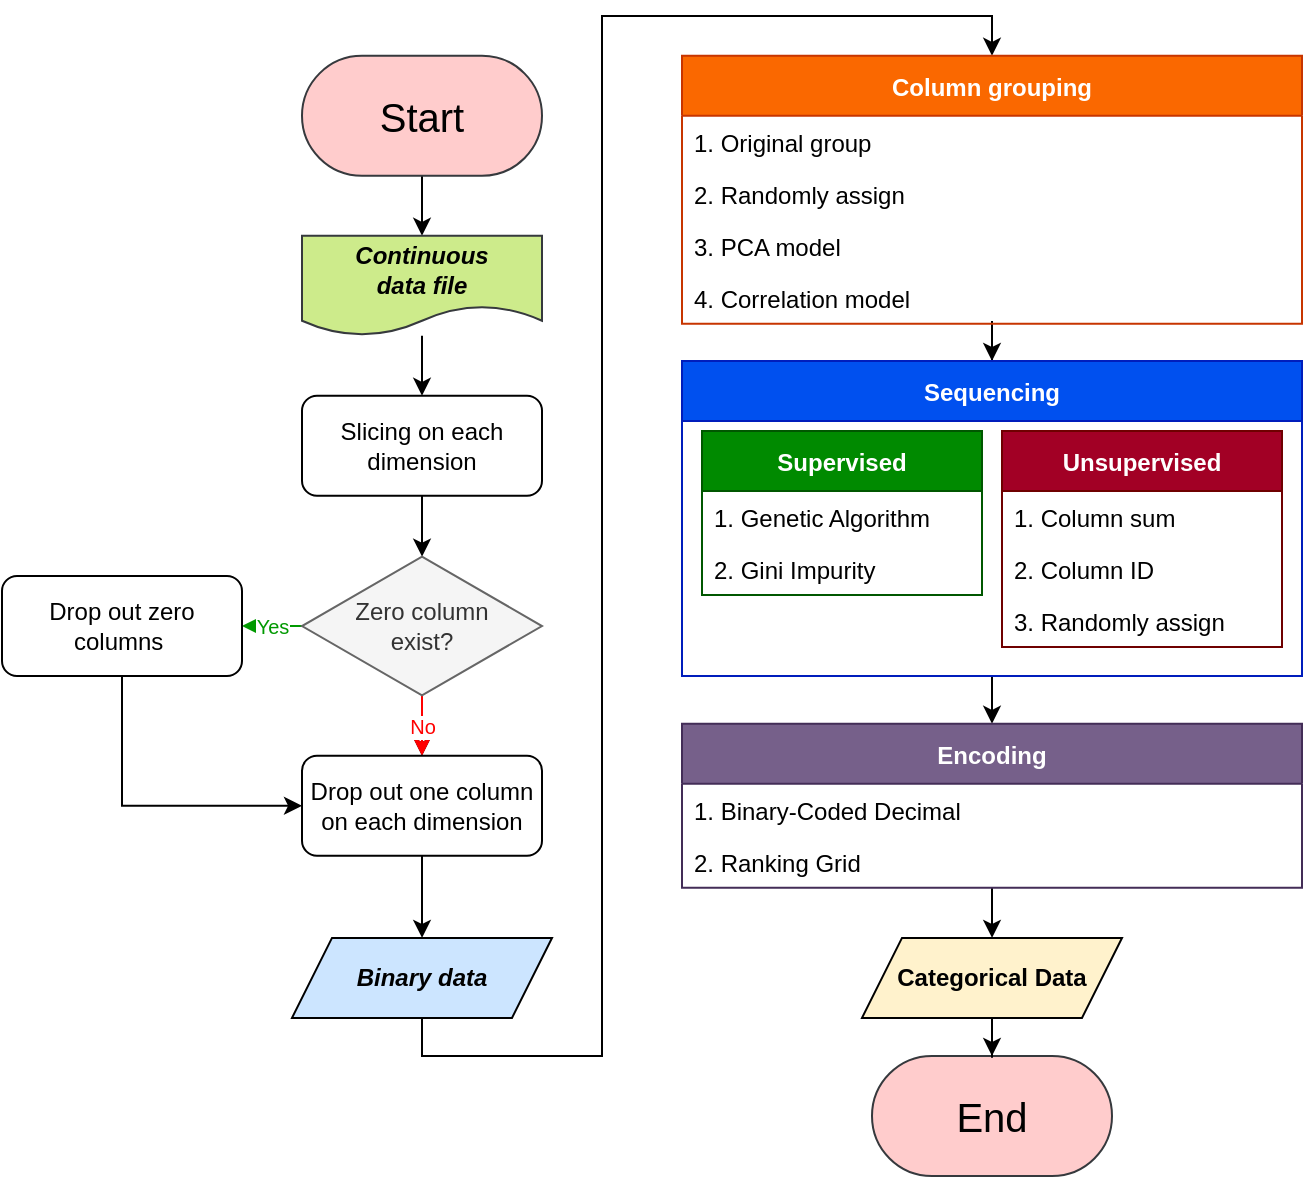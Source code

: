 <mxfile version="20.3.3" type="device"><diagram id="C5RBs43oDa-KdzZeNtuy" name="Page-1"><mxGraphModel dx="890" dy="754" grid="1" gridSize="10" guides="1" tooltips="1" connect="1" arrows="1" fold="1" page="1" pageScale="1" pageWidth="827" pageHeight="1169" math="0" shadow="0"><root><mxCell id="WIyWlLk6GJQsqaUBKTNV-0"/><mxCell id="WIyWlLk6GJQsqaUBKTNV-1" parent="WIyWlLk6GJQsqaUBKTNV-0"/><mxCell id="LXW2Xorpcq6iWWIyBUDd-0" value="End" style="rounded=1;whiteSpace=wrap;html=1;arcSize=50;fontSize=20;fillColor=#ffcccc;strokeColor=#36393d;fontStyle=0" parent="WIyWlLk6GJQsqaUBKTNV-1" vertex="1"><mxGeometry x="455" y="540.0" width="120" height="60" as="geometry"/></mxCell><mxCell id="LXW2Xorpcq6iWWIyBUDd-41" value="" style="edgeStyle=orthogonalEdgeStyle;rounded=0;orthogonalLoop=1;jettySize=auto;html=1;entryX=0.5;entryY=0;entryDx=0;entryDy=0;" parent="WIyWlLk6GJQsqaUBKTNV-1" source="LXW2Xorpcq6iWWIyBUDd-7" target="LXW2Xorpcq6iWWIyBUDd-9" edge="1"><mxGeometry relative="1" as="geometry"/></mxCell><mxCell id="LXW2Xorpcq6iWWIyBUDd-7" value="Start" style="rounded=1;whiteSpace=wrap;html=1;arcSize=50;fontSize=20;fillColor=#ffcccc;strokeColor=#36393d;fontStyle=0" parent="WIyWlLk6GJQsqaUBKTNV-1" vertex="1"><mxGeometry x="170" y="39.88" width="120" height="60" as="geometry"/></mxCell><mxCell id="LXW2Xorpcq6iWWIyBUDd-42" style="edgeStyle=orthogonalEdgeStyle;rounded=0;orthogonalLoop=1;jettySize=auto;html=1;" parent="WIyWlLk6GJQsqaUBKTNV-1" source="LXW2Xorpcq6iWWIyBUDd-9" target="LXW2Xorpcq6iWWIyBUDd-10" edge="1"><mxGeometry relative="1" as="geometry"/></mxCell><mxCell id="LXW2Xorpcq6iWWIyBUDd-9" value="&lt;span style=&quot;font-family: &amp;#34;helvetica&amp;#34;&quot;&gt;Continuous &lt;br&gt;data file&lt;/span&gt;" style="shape=document;whiteSpace=wrap;html=1;boundedLbl=1;fillColor=#cdeb8b;strokeColor=#36393d;fontStyle=3" parent="WIyWlLk6GJQsqaUBKTNV-1" vertex="1"><mxGeometry x="170" y="129.88" width="120" height="50" as="geometry"/></mxCell><mxCell id="Igf9s9R7HYdhKMi6ysMm-0" value="" style="edgeStyle=orthogonalEdgeStyle;rounded=0;orthogonalLoop=1;jettySize=auto;html=1;startArrow=none;" edge="1" parent="WIyWlLk6GJQsqaUBKTNV-1" source="LXW2Xorpcq6iWWIyBUDd-13" target="LXW2Xorpcq6iWWIyBUDd-14"><mxGeometry relative="1" as="geometry"/></mxCell><mxCell id="Igf9s9R7HYdhKMi6ysMm-3" style="edgeStyle=orthogonalEdgeStyle;rounded=0;orthogonalLoop=1;jettySize=auto;html=1;exitX=0.5;exitY=1;exitDx=0;exitDy=0;entryX=0.5;entryY=0;entryDx=0;entryDy=0;" edge="1" parent="WIyWlLk6GJQsqaUBKTNV-1" source="LXW2Xorpcq6iWWIyBUDd-10" target="LXW2Xorpcq6iWWIyBUDd-13"><mxGeometry relative="1" as="geometry"/></mxCell><mxCell id="LXW2Xorpcq6iWWIyBUDd-10" value="Slicing on each dimension" style="rounded=1;whiteSpace=wrap;html=1;fontSize=12;glass=0;strokeWidth=1;shadow=0;" parent="WIyWlLk6GJQsqaUBKTNV-1" vertex="1"><mxGeometry x="170" y="209.88" width="120" height="50" as="geometry"/></mxCell><mxCell id="LXW2Xorpcq6iWWIyBUDd-48" style="edgeStyle=orthogonalEdgeStyle;rounded=0;orthogonalLoop=1;jettySize=auto;html=1;entryX=0.5;entryY=0;entryDx=0;entryDy=0;" parent="WIyWlLk6GJQsqaUBKTNV-1" source="LXW2Xorpcq6iWWIyBUDd-11" target="LXW2Xorpcq6iWWIyBUDd-28" edge="1"><mxGeometry relative="1" as="geometry"><mxPoint x="140.0" y="-40.12" as="targetPoint"/><Array as="points"><mxPoint x="230" y="540"/><mxPoint x="320" y="540"/><mxPoint x="320" y="20"/><mxPoint x="515" y="20"/></Array></mxGeometry></mxCell><mxCell id="LXW2Xorpcq6iWWIyBUDd-11" value="Binary data" style="shape=parallelogram;perimeter=parallelogramPerimeter;whiteSpace=wrap;html=1;fixedSize=1;fillColor=#cce5ff;fontStyle=3" parent="WIyWlLk6GJQsqaUBKTNV-1" vertex="1"><mxGeometry x="165" y="480.94" width="130" height="40" as="geometry"/></mxCell><mxCell id="LXW2Xorpcq6iWWIyBUDd-16" value="No" style="edgeStyle=orthogonalEdgeStyle;rounded=0;orthogonalLoop=1;jettySize=auto;html=1;fontSize=10;strokeColor=#FF0000;fontColor=#FF0000;" parent="WIyWlLk6GJQsqaUBKTNV-1" source="LXW2Xorpcq6iWWIyBUDd-13" target="LXW2Xorpcq6iWWIyBUDd-14" edge="1"><mxGeometry relative="1" as="geometry"/></mxCell><mxCell id="LXW2Xorpcq6iWWIyBUDd-47" value="Yes" style="edgeStyle=orthogonalEdgeStyle;rounded=0;orthogonalLoop=1;jettySize=auto;html=1;fontSize=10;fontColor=#009900;strokeColor=#009900;" parent="WIyWlLk6GJQsqaUBKTNV-1" source="LXW2Xorpcq6iWWIyBUDd-13" target="LXW2Xorpcq6iWWIyBUDd-17" edge="1"><mxGeometry relative="1" as="geometry"/></mxCell><mxCell id="Igf9s9R7HYdhKMi6ysMm-1" value="" style="edgeStyle=orthogonalEdgeStyle;rounded=0;orthogonalLoop=1;jettySize=auto;html=1;" edge="1" parent="WIyWlLk6GJQsqaUBKTNV-1" source="LXW2Xorpcq6iWWIyBUDd-14" target="LXW2Xorpcq6iWWIyBUDd-11"><mxGeometry relative="1" as="geometry"/></mxCell><mxCell id="LXW2Xorpcq6iWWIyBUDd-14" value="Drop out one column on each dimension" style="rounded=1;whiteSpace=wrap;html=1;fontSize=12;glass=0;strokeWidth=1;shadow=0;" parent="WIyWlLk6GJQsqaUBKTNV-1" vertex="1"><mxGeometry x="170" y="389.88" width="120" height="50" as="geometry"/></mxCell><mxCell id="Igf9s9R7HYdhKMi6ysMm-4" style="edgeStyle=orthogonalEdgeStyle;rounded=0;orthogonalLoop=1;jettySize=auto;html=1;exitX=0.5;exitY=1;exitDx=0;exitDy=0;entryX=0;entryY=0.5;entryDx=0;entryDy=0;" edge="1" parent="WIyWlLk6GJQsqaUBKTNV-1" source="LXW2Xorpcq6iWWIyBUDd-17" target="LXW2Xorpcq6iWWIyBUDd-14"><mxGeometry relative="1" as="geometry"/></mxCell><mxCell id="LXW2Xorpcq6iWWIyBUDd-17" value="Drop out zero columns&amp;nbsp;" style="rounded=1;whiteSpace=wrap;html=1;fontSize=12;glass=0;strokeWidth=1;shadow=0;" parent="WIyWlLk6GJQsqaUBKTNV-1" vertex="1"><mxGeometry x="20" y="300" width="120" height="50" as="geometry"/></mxCell><mxCell id="Igf9s9R7HYdhKMi6ysMm-47" style="edgeStyle=orthogonalEdgeStyle;rounded=0;orthogonalLoop=1;jettySize=auto;html=1;" edge="1" parent="WIyWlLk6GJQsqaUBKTNV-1" source="LXW2Xorpcq6iWWIyBUDd-28" target="Igf9s9R7HYdhKMi6ysMm-11"><mxGeometry relative="1" as="geometry"/></mxCell><mxCell id="LXW2Xorpcq6iWWIyBUDd-28" value="Column grouping" style="swimlane;fontStyle=1;childLayout=stackLayout;horizontal=1;startSize=30;horizontalStack=0;resizeParent=1;resizeParentMax=0;resizeLast=0;collapsible=1;marginBottom=0;fillColor=#fa6800;strokeColor=#C73500;fontColor=#FFFFFF;" parent="WIyWlLk6GJQsqaUBKTNV-1" vertex="1"><mxGeometry x="360" y="39.88" width="310" height="134" as="geometry"><mxRectangle x="384" y="20" width="120" height="26" as="alternateBounds"/></mxGeometry></mxCell><mxCell id="LXW2Xorpcq6iWWIyBUDd-29" value="1. Original group" style="text;strokeColor=none;fillColor=none;align=left;verticalAlign=top;spacingLeft=4;spacingRight=4;overflow=hidden;rotatable=0;points=[[0,0.5],[1,0.5]];portConstraint=eastwest;" parent="LXW2Xorpcq6iWWIyBUDd-28" vertex="1"><mxGeometry y="30" width="310" height="26" as="geometry"/></mxCell><mxCell id="LXW2Xorpcq6iWWIyBUDd-30" value="2. Randomly assign" style="text;strokeColor=none;fillColor=none;align=left;verticalAlign=top;spacingLeft=4;spacingRight=4;overflow=hidden;rotatable=0;points=[[0,0.5],[1,0.5]];portConstraint=eastwest;" parent="LXW2Xorpcq6iWWIyBUDd-28" vertex="1"><mxGeometry y="56" width="310" height="26" as="geometry"/></mxCell><mxCell id="LXW2Xorpcq6iWWIyBUDd-40" value="3. PCA model" style="text;strokeColor=none;fillColor=none;align=left;verticalAlign=top;spacingLeft=4;spacingRight=4;overflow=hidden;rotatable=0;points=[[0,0.5],[1,0.5]];portConstraint=eastwest;" parent="LXW2Xorpcq6iWWIyBUDd-28" vertex="1"><mxGeometry y="82" width="310" height="26" as="geometry"/></mxCell><mxCell id="Igf9s9R7HYdhKMi6ysMm-5" value="4. Correlation model" style="text;strokeColor=none;fillColor=none;align=left;verticalAlign=top;spacingLeft=4;spacingRight=4;overflow=hidden;rotatable=0;points=[[0,0.5],[1,0.5]];portConstraint=eastwest;" vertex="1" parent="LXW2Xorpcq6iWWIyBUDd-28"><mxGeometry y="108" width="310" height="26" as="geometry"/></mxCell><mxCell id="LXW2Xorpcq6iWWIyBUDd-73" value="" style="edgeStyle=orthogonalEdgeStyle;rounded=0;orthogonalLoop=1;jettySize=auto;html=1;fontSize=20;" parent="WIyWlLk6GJQsqaUBKTNV-1" source="LXW2Xorpcq6iWWIyBUDd-67" target="LXW2Xorpcq6iWWIyBUDd-0" edge="1"><mxGeometry relative="1" as="geometry"/></mxCell><mxCell id="LXW2Xorpcq6iWWIyBUDd-67" value="&lt;span style=&quot;font-style: normal; text-align: left;&quot;&gt;Categorical Data&lt;/span&gt;" style="shape=parallelogram;perimeter=parallelogramPerimeter;whiteSpace=wrap;html=1;fixedSize=1;fillColor=#fff2cc;fontStyle=3" parent="WIyWlLk6GJQsqaUBKTNV-1" vertex="1"><mxGeometry x="450" y="480.94" width="130" height="40" as="geometry"/></mxCell><mxCell id="LXW2Xorpcq6iWWIyBUDd-13" value="Zero column &lt;br&gt;exist?" style="rhombus;whiteSpace=wrap;html=1;fillColor=#f5f5f5;strokeColor=#666666;fontColor=#333333;" parent="WIyWlLk6GJQsqaUBKTNV-1" vertex="1"><mxGeometry x="170" y="290.32" width="120" height="69.37" as="geometry"/></mxCell><mxCell id="Igf9s9R7HYdhKMi6ysMm-43" style="edgeStyle=orthogonalEdgeStyle;rounded=0;orthogonalLoop=1;jettySize=auto;html=1;" edge="1" parent="WIyWlLk6GJQsqaUBKTNV-1" source="Igf9s9R7HYdhKMi6ysMm-11" target="Igf9s9R7HYdhKMi6ysMm-39"><mxGeometry relative="1" as="geometry"/></mxCell><mxCell id="Igf9s9R7HYdhKMi6ysMm-11" value="Sequencing" style="swimlane;startSize=30;fontStyle=1;fillColor=#0050ef;strokeColor=#001DBC;fontColor=#ffffff;" vertex="1" parent="WIyWlLk6GJQsqaUBKTNV-1"><mxGeometry x="360" y="192.5" width="310" height="157.5" as="geometry"/></mxCell><mxCell id="Igf9s9R7HYdhKMi6ysMm-21" value="Supervised" style="swimlane;fontStyle=1;childLayout=stackLayout;horizontal=1;startSize=30;horizontalStack=0;resizeParent=1;resizeParentMax=0;resizeLast=0;collapsible=1;marginBottom=0;fillColor=#008a00;strokeColor=#005700;fontColor=#ffffff;" vertex="1" parent="Igf9s9R7HYdhKMi6ysMm-11"><mxGeometry x="10" y="35" width="140" height="82" as="geometry"><mxRectangle x="610" y="225" width="120" height="26" as="alternateBounds"/></mxGeometry></mxCell><mxCell id="Igf9s9R7HYdhKMi6ysMm-22" value="1. Genetic Algorithm" style="text;strokeColor=none;fillColor=none;align=left;verticalAlign=top;spacingLeft=4;spacingRight=4;overflow=hidden;rotatable=0;points=[[0,0.5],[1,0.5]];portConstraint=eastwest;" vertex="1" parent="Igf9s9R7HYdhKMi6ysMm-21"><mxGeometry y="30" width="140" height="26" as="geometry"/></mxCell><mxCell id="Igf9s9R7HYdhKMi6ysMm-23" value="2. Gini Impurity" style="text;strokeColor=none;fillColor=none;align=left;verticalAlign=top;spacingLeft=4;spacingRight=4;overflow=hidden;rotatable=0;points=[[0,0.5],[1,0.5]];portConstraint=eastwest;" vertex="1" parent="Igf9s9R7HYdhKMi6ysMm-21"><mxGeometry y="56" width="140" height="26" as="geometry"/></mxCell><mxCell id="Igf9s9R7HYdhKMi6ysMm-25" value="Unsupervised" style="swimlane;fontStyle=1;childLayout=stackLayout;horizontal=1;startSize=30;horizontalStack=0;resizeParent=1;resizeParentMax=0;resizeLast=0;collapsible=1;marginBottom=0;fillColor=#a20025;strokeColor=#6F0000;fontColor=#ffffff;" vertex="1" parent="Igf9s9R7HYdhKMi6ysMm-11"><mxGeometry x="160" y="35" width="140" height="108" as="geometry"><mxRectangle x="610" y="225" width="120" height="26" as="alternateBounds"/></mxGeometry></mxCell><mxCell id="Igf9s9R7HYdhKMi6ysMm-26" value="1. Column sum" style="text;strokeColor=none;fillColor=none;align=left;verticalAlign=top;spacingLeft=4;spacingRight=4;overflow=hidden;rotatable=0;points=[[0,0.5],[1,0.5]];portConstraint=eastwest;" vertex="1" parent="Igf9s9R7HYdhKMi6ysMm-25"><mxGeometry y="30" width="140" height="26" as="geometry"/></mxCell><mxCell id="Igf9s9R7HYdhKMi6ysMm-27" value="2. Column ID" style="text;strokeColor=none;fillColor=none;align=left;verticalAlign=top;spacingLeft=4;spacingRight=4;overflow=hidden;rotatable=0;points=[[0,0.5],[1,0.5]];portConstraint=eastwest;" vertex="1" parent="Igf9s9R7HYdhKMi6ysMm-25"><mxGeometry y="56" width="140" height="26" as="geometry"/></mxCell><mxCell id="Igf9s9R7HYdhKMi6ysMm-28" value="3. Randomly assign" style="text;strokeColor=none;fillColor=none;align=left;verticalAlign=top;spacingLeft=4;spacingRight=4;overflow=hidden;rotatable=0;points=[[0,0.5],[1,0.5]];portConstraint=eastwest;" vertex="1" parent="Igf9s9R7HYdhKMi6ysMm-25"><mxGeometry y="82" width="140" height="26" as="geometry"/></mxCell><mxCell id="Igf9s9R7HYdhKMi6ysMm-48" style="edgeStyle=orthogonalEdgeStyle;rounded=0;orthogonalLoop=1;jettySize=auto;html=1;entryX=0.5;entryY=0;entryDx=0;entryDy=0;" edge="1" parent="WIyWlLk6GJQsqaUBKTNV-1" source="Igf9s9R7HYdhKMi6ysMm-39" target="LXW2Xorpcq6iWWIyBUDd-67"><mxGeometry relative="1" as="geometry"/></mxCell><mxCell id="Igf9s9R7HYdhKMi6ysMm-39" value="Encoding" style="swimlane;fontStyle=1;childLayout=stackLayout;horizontal=1;startSize=30;horizontalStack=0;resizeParent=1;resizeParentMax=0;resizeLast=0;collapsible=1;marginBottom=0;fillColor=#76608a;strokeColor=#432D57;fontColor=#ffffff;" vertex="1" parent="WIyWlLk6GJQsqaUBKTNV-1"><mxGeometry x="360" y="373.88" width="310" height="82" as="geometry"><mxRectangle x="610" y="225" width="120" height="26" as="alternateBounds"/></mxGeometry></mxCell><mxCell id="Igf9s9R7HYdhKMi6ysMm-40" value="1. Binary-Coded Decimal" style="text;strokeColor=none;fillColor=none;align=left;verticalAlign=top;spacingLeft=4;spacingRight=4;overflow=hidden;rotatable=0;points=[[0,0.5],[1,0.5]];portConstraint=eastwest;" vertex="1" parent="Igf9s9R7HYdhKMi6ysMm-39"><mxGeometry y="30" width="310" height="26" as="geometry"/></mxCell><mxCell id="Igf9s9R7HYdhKMi6ysMm-41" value="2. Ranking Grid" style="text;strokeColor=none;fillColor=none;align=left;verticalAlign=top;spacingLeft=4;spacingRight=4;overflow=hidden;rotatable=0;points=[[0,0.5],[1,0.5]];portConstraint=eastwest;" vertex="1" parent="Igf9s9R7HYdhKMi6ysMm-39"><mxGeometry y="56" width="310" height="26" as="geometry"/></mxCell></root></mxGraphModel></diagram></mxfile>